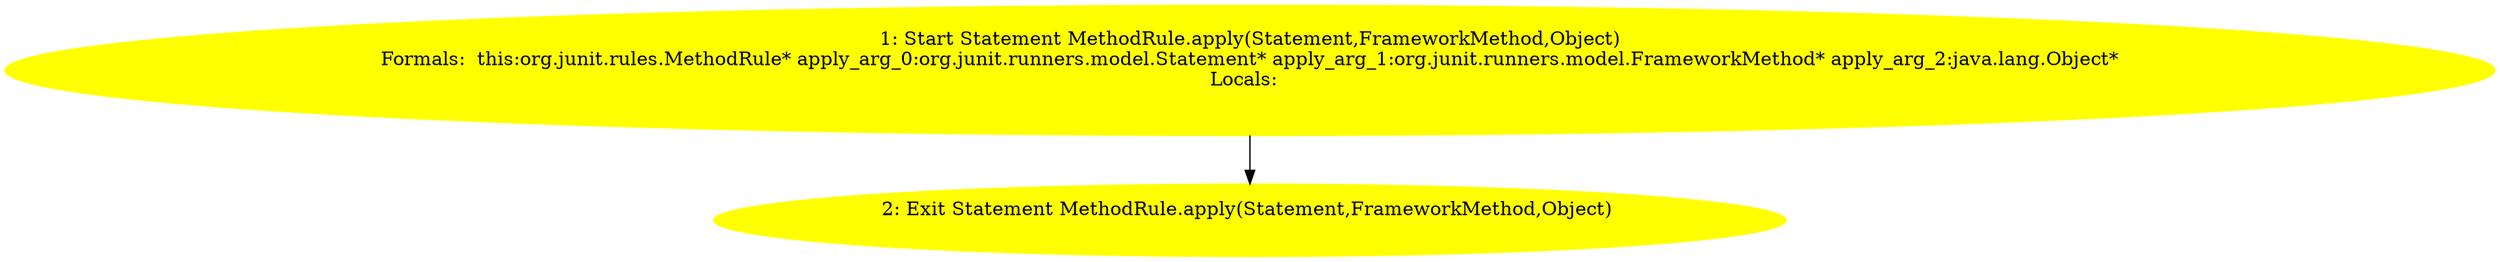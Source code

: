 /* @generated */
digraph cfg {
"org.junit.rules.MethodRule.apply(org.junit.runners.model.Statement,org.junit.runners.model.Framework.f6f1a72b6d1a2ed0cfc4b06b1149c698_1" [label="1: Start Statement MethodRule.apply(Statement,FrameworkMethod,Object)\nFormals:  this:org.junit.rules.MethodRule* apply_arg_0:org.junit.runners.model.Statement* apply_arg_1:org.junit.runners.model.FrameworkMethod* apply_arg_2:java.lang.Object*\nLocals:  \n  " color=yellow style=filled]
	

	 "org.junit.rules.MethodRule.apply(org.junit.runners.model.Statement,org.junit.runners.model.Framework.f6f1a72b6d1a2ed0cfc4b06b1149c698_1" -> "org.junit.rules.MethodRule.apply(org.junit.runners.model.Statement,org.junit.runners.model.Framework.f6f1a72b6d1a2ed0cfc4b06b1149c698_2" ;
"org.junit.rules.MethodRule.apply(org.junit.runners.model.Statement,org.junit.runners.model.Framework.f6f1a72b6d1a2ed0cfc4b06b1149c698_2" [label="2: Exit Statement MethodRule.apply(Statement,FrameworkMethod,Object) \n  " color=yellow style=filled]
	

}
